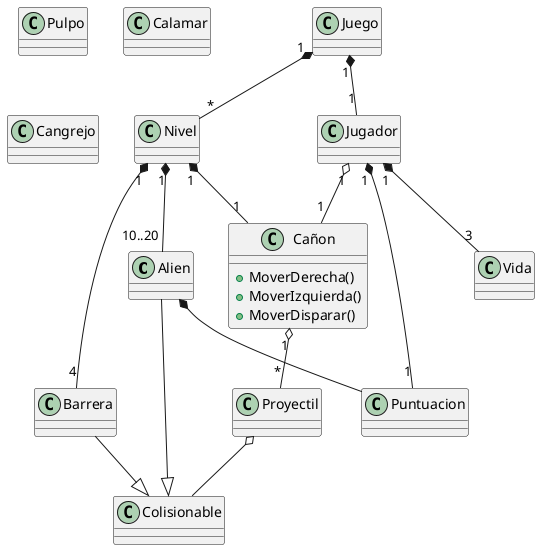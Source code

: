 @startuml Space

class Alien
class Pulpo
class Calamar
class Cangrejo
class Cañon
{
    +MoverDerecha()
    +MoverIzquierda()
    +MoverDisparar()
}
class Barrera
class Proyectil
class Vida
class Juego
class Puntuacion
class Nivel

Juego "1" *-- "*"Nivel
Nivel "1" *-- "10..20"Alien
Nivel "1" *-- "4"Barrera
Nivel "1" *-- "1"Cañon

Jugador "1" o-- "1"Cañon
Jugador "1" *-- "3"Vida
Jugador "1" *-- "1"Puntuacion

Cañon "1" o-- "*"Proyectil

Juego "1" *-- "1"Jugador

Proyectil o-- Colisionable

Barrera --|> Colisionable
Alien --|> Colisionable

Alien *-- Puntuacion